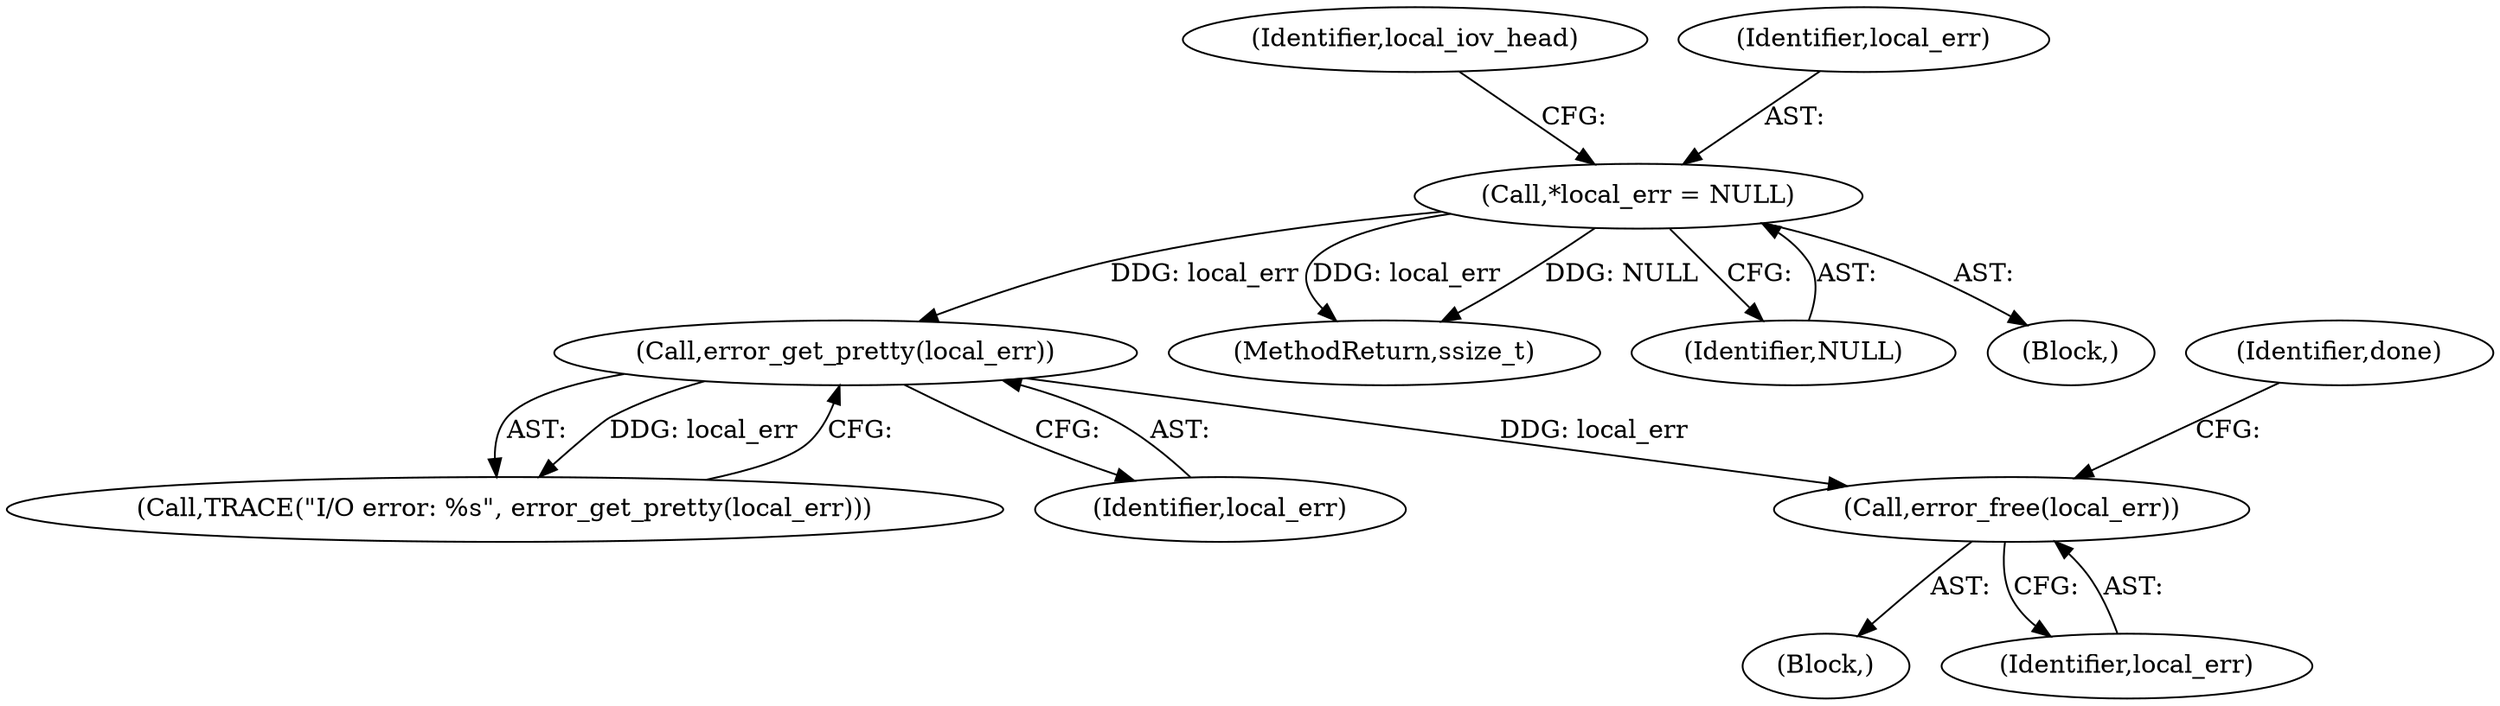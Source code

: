 digraph "0_qemu_ff82911cd3f69f028f2537825c9720ff78bc3f19_1@API" {
"1000205" [label="(Call,error_free(local_err))"];
"1000203" [label="(Call,error_get_pretty(local_err))"];
"1000114" [label="(Call,*local_err = NULL)"];
"1000200" [label="(Block,)"];
"1000201" [label="(Call,TRACE(\"I/O error: %s\", error_get_pretty(local_err)))"];
"1000229" [label="(MethodReturn,ssize_t)"];
"1000116" [label="(Identifier,NULL)"];
"1000206" [label="(Identifier,local_err)"];
"1000108" [label="(Block,)"];
"1000205" [label="(Call,error_free(local_err))"];
"1000119" [label="(Identifier,local_iov_head)"];
"1000208" [label="(Identifier,done)"];
"1000203" [label="(Call,error_get_pretty(local_err))"];
"1000204" [label="(Identifier,local_err)"];
"1000115" [label="(Identifier,local_err)"];
"1000114" [label="(Call,*local_err = NULL)"];
"1000205" -> "1000200"  [label="AST: "];
"1000205" -> "1000206"  [label="CFG: "];
"1000206" -> "1000205"  [label="AST: "];
"1000208" -> "1000205"  [label="CFG: "];
"1000203" -> "1000205"  [label="DDG: local_err"];
"1000203" -> "1000201"  [label="AST: "];
"1000203" -> "1000204"  [label="CFG: "];
"1000204" -> "1000203"  [label="AST: "];
"1000201" -> "1000203"  [label="CFG: "];
"1000203" -> "1000201"  [label="DDG: local_err"];
"1000114" -> "1000203"  [label="DDG: local_err"];
"1000114" -> "1000108"  [label="AST: "];
"1000114" -> "1000116"  [label="CFG: "];
"1000115" -> "1000114"  [label="AST: "];
"1000116" -> "1000114"  [label="AST: "];
"1000119" -> "1000114"  [label="CFG: "];
"1000114" -> "1000229"  [label="DDG: local_err"];
"1000114" -> "1000229"  [label="DDG: NULL"];
}
